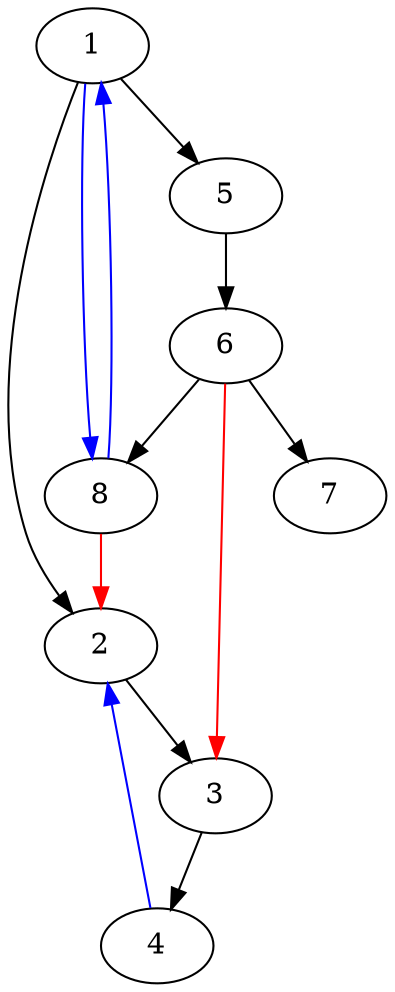 digraph G {
  1 -> 2 [color=black]
  1 -> 5 [color=black]
  1 -> 8 [color=blue]
  2 -> 3 [color=black]
  3 -> 4 [color=black]
  4 -> 2 [color=blue]
  5 -> 6 [color=black]
  6 -> 3 [color=red]
  6 -> 7 [color=black]
  6 -> 8 [color=black]
  8 -> 1 [color=blue]
  8 -> 2 [color=red]
}